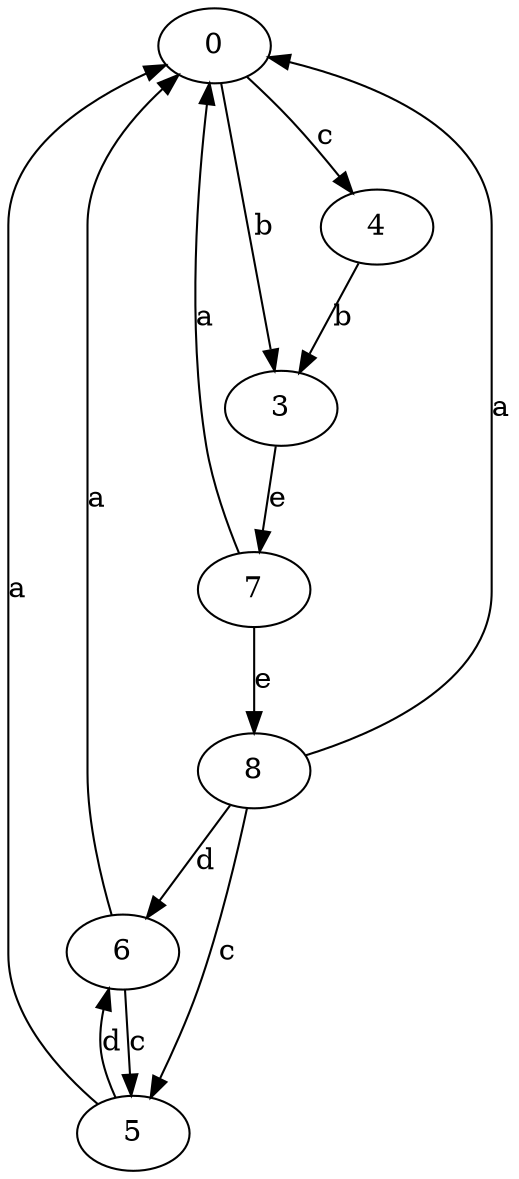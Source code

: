 strict digraph  {
0;
3;
4;
5;
6;
7;
8;
0 -> 3  [label=b];
0 -> 4  [label=c];
3 -> 7  [label=e];
4 -> 3  [label=b];
5 -> 0  [label=a];
5 -> 6  [label=d];
6 -> 0  [label=a];
6 -> 5  [label=c];
7 -> 0  [label=a];
7 -> 8  [label=e];
8 -> 0  [label=a];
8 -> 5  [label=c];
8 -> 6  [label=d];
}
